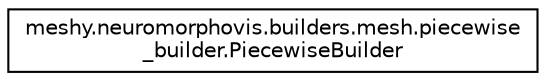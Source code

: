 digraph "Graphical Class Hierarchy"
{
  edge [fontname="Helvetica",fontsize="10",labelfontname="Helvetica",labelfontsize="10"];
  node [fontname="Helvetica",fontsize="10",shape=record];
  rankdir="LR";
  Node1 [label="meshy.neuromorphovis.builders.mesh.piecewise\l_builder.PiecewiseBuilder",height=0.2,width=0.4,color="black", fillcolor="white", style="filled",URL="$classmeshy_1_1neuromorphovis_1_1builders_1_1mesh_1_1piecewise__builder_1_1PiecewiseBuilder.html"];
}

